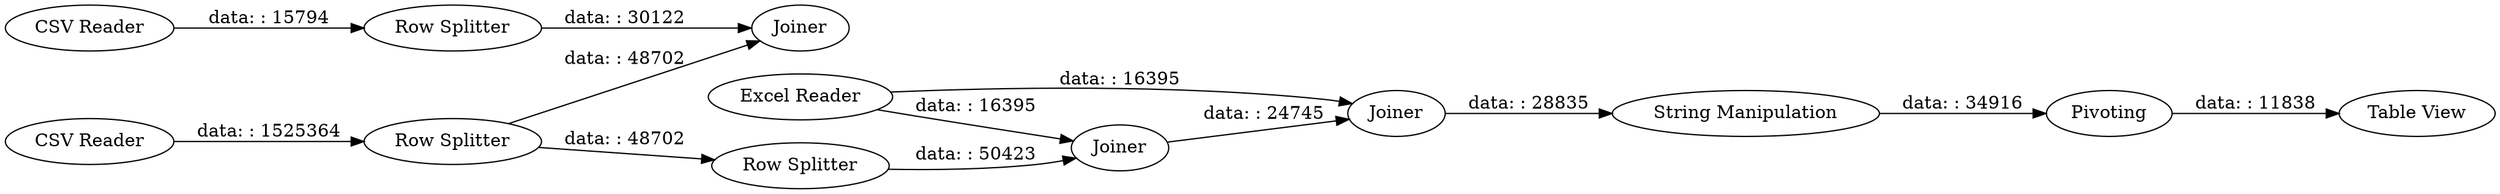 digraph {
	"4031632299189945824_36" [label=Joiner]
	"4031632299189945824_32" [label=Pivoting]
	"4031632299189945824_35" [label=Joiner]
	"4031632299189945824_24" [label="CSV Reader"]
	"4031632299189945824_31" [label="String Manipulation"]
	"4031632299189945824_33" [label="Table View"]
	"4031632299189945824_34" [label=Joiner]
	"4031632299189945824_27" [label="Row Splitter"]
	"4031632299189945824_25" [label="Row Splitter"]
	"4031632299189945824_4" [label="Excel Reader"]
	"4031632299189945824_23" [label="CSV Reader"]
	"4031632299189945824_26" [label="Row Splitter"]
	"4031632299189945824_25" -> "4031632299189945824_36" [label="data: : 30122"]
	"4031632299189945824_24" -> "4031632299189945824_25" [label="data: : 15794"]
	"4031632299189945824_4" -> "4031632299189945824_35" [label="data: : 16395"]
	"4031632299189945824_34" -> "4031632299189945824_35" [label="data: : 24745"]
	"4031632299189945824_26" -> "4031632299189945824_36" [label="data: : 48702"]
	"4031632299189945824_35" -> "4031632299189945824_31" [label="data: : 28835"]
	"4031632299189945824_27" -> "4031632299189945824_34" [label="data: : 50423"]
	"4031632299189945824_4" -> "4031632299189945824_34" [label="data: : 16395"]
	"4031632299189945824_23" -> "4031632299189945824_26" [label="data: : 1525364"]
	"4031632299189945824_31" -> "4031632299189945824_32" [label="data: : 34916"]
	"4031632299189945824_32" -> "4031632299189945824_33" [label="data: : 11838"]
	"4031632299189945824_26" -> "4031632299189945824_27" [label="data: : 48702"]
	rankdir=LR
}
